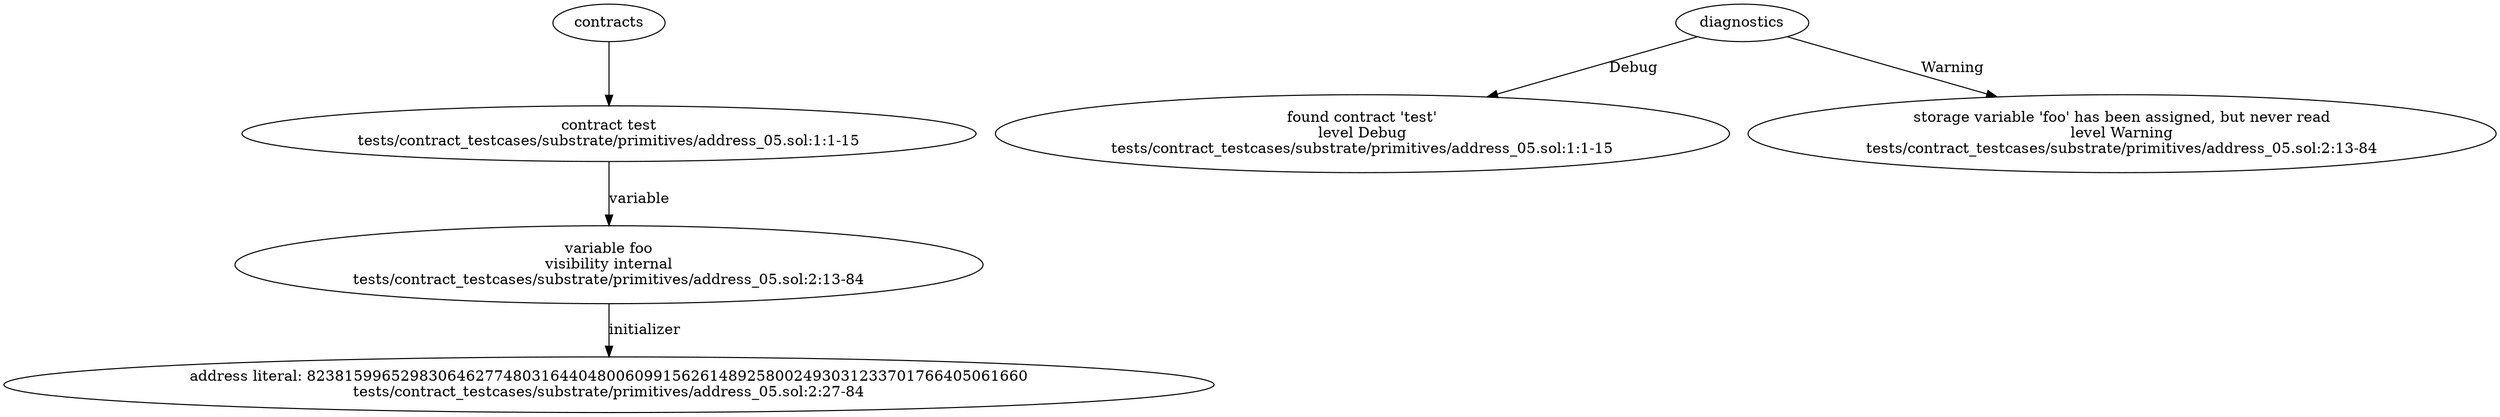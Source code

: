 strict digraph "tests/contract_testcases/substrate/primitives/address_05.sol" {
	contract [label="contract test\ntests/contract_testcases/substrate/primitives/address_05.sol:1:1-15"]
	var [label="variable foo\nvisibility internal\ntests/contract_testcases/substrate/primitives/address_05.sol:2:13-84"]
	number_literal [label="address literal: 82381599652983064627748031644048006099156261489258002493031233701766405061660\ntests/contract_testcases/substrate/primitives/address_05.sol:2:27-84"]
	diagnostic [label="found contract 'test'\nlevel Debug\ntests/contract_testcases/substrate/primitives/address_05.sol:1:1-15"]
	diagnostic_7 [label="storage variable 'foo' has been assigned, but never read\nlevel Warning\ntests/contract_testcases/substrate/primitives/address_05.sol:2:13-84"]
	contracts -> contract
	contract -> var [label="variable"]
	var -> number_literal [label="initializer"]
	diagnostics -> diagnostic [label="Debug"]
	diagnostics -> diagnostic_7 [label="Warning"]
}
